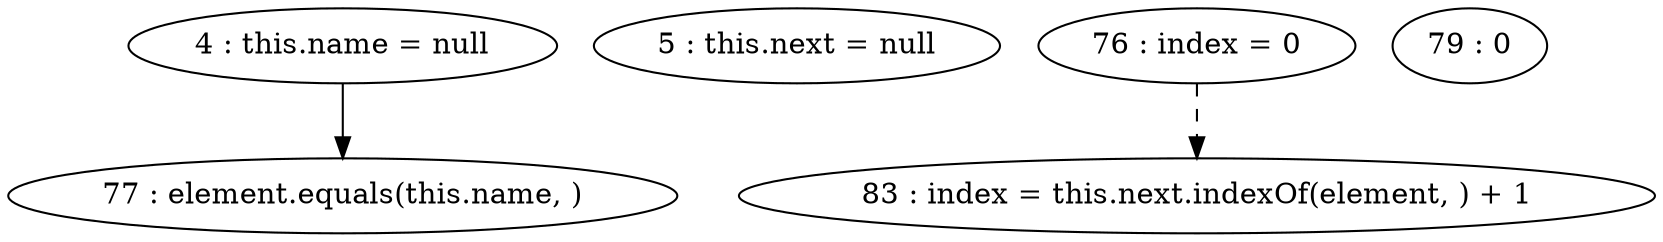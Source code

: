 digraph G {
"4 : this.name = null"
"4 : this.name = null" -> "77 : element.equals(this.name, )"
"5 : this.next = null"
"76 : index = 0"
"76 : index = 0" -> "83 : index = this.next.indexOf(element, ) + 1" [style=dashed]
"77 : element.equals(this.name, )"
"79 : 0"
"83 : index = this.next.indexOf(element, ) + 1"
}